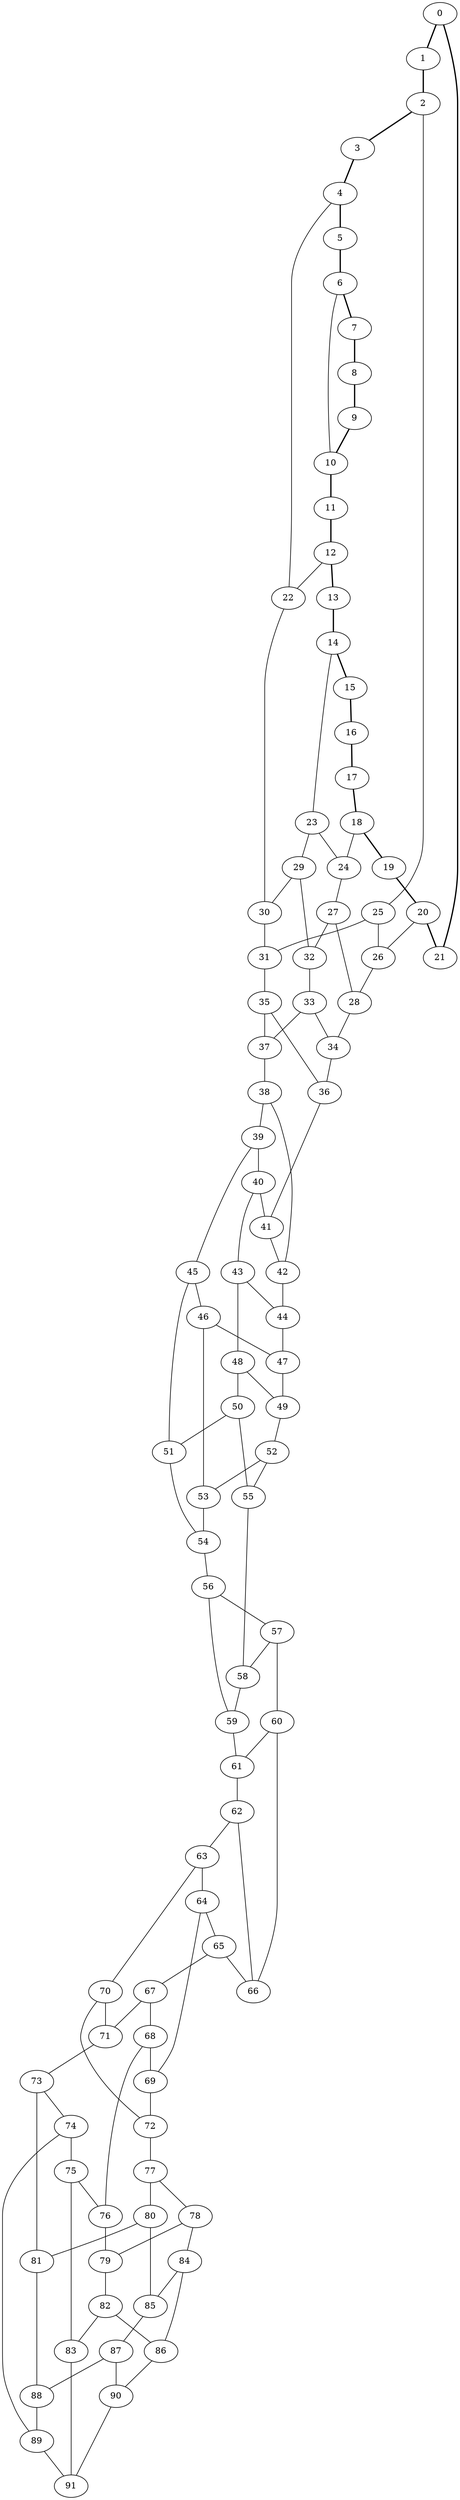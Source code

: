 graph G {
0 [ pos = " 9.59,0.00!" ];
0 -- 1[style=bold];
0 -- 21[style=bold];
1 [ pos = " 9.20,2.70!" ];
1 -- 2[style=bold];
2 [ pos = " 8.07,5.19!" ];
2 -- 3[style=bold];
2 -- 25;
3 [ pos = " 6.28,7.25!" ];
3 -- 4[style=bold];
4 [ pos = " 3.98,8.72!" ];
4 -- 5[style=bold];
4 -- 22;
5 [ pos = " 1.37,9.49!" ];
5 -- 6[style=bold];
6 [ pos = " -1.37,9.49!" ];
6 -- 7[style=bold];
6 -- 10;
7 [ pos = " -3.98,8.72!" ];
7 -- 8[style=bold];
8 [ pos = " -6.28,7.25!" ];
8 -- 9[style=bold];
9 [ pos = " -8.07,5.19!" ];
9 -- 10[style=bold];
10 [ pos = " -9.20,2.70!" ];
10 -- 11[style=bold];
11 [ pos = " -9.59,0.00!" ];
11 -- 12[style=bold];
12 [ pos = " -9.20,-2.70!" ];
12 -- 13[style=bold];
12 -- 22;
13 [ pos = " -8.07,-5.19!" ];
13 -- 14[style=bold];
14 [ pos = " -6.28,-7.25!" ];
14 -- 15[style=bold];
14 -- 23;
15 [ pos = " -3.98,-8.72!" ];
15 -- 16[style=bold];
16 [ pos = " -1.37,-9.49!" ];
16 -- 17[style=bold];
17 [ pos = " 1.37,-9.49!" ];
17 -- 18[style=bold];
18 [ pos = " 3.98,-8.72!" ];
18 -- 19[style=bold];
18 -- 24;
19 [ pos = " 6.28,-7.25!" ];
19 -- 20[style=bold];
20 [ pos = " 8.07,-5.19!" ];
20 -- 21[style=bold];
20 -- 26;
21 [ pos = " 9.20,-2.70!" ];
22 -- 30;
23 -- 24;
23 -- 29;
24 -- 27;
25 -- 26;
25 -- 31;
26 -- 28;
27 -- 28;
27 -- 32;
28 -- 34;
29 -- 30;
29 -- 32;
30 -- 31;
31 -- 35;
32 -- 33;
33 -- 34;
33 -- 37;
34 -- 36;
35 -- 36;
35 -- 37;
36 -- 41;
37 -- 38;
38 -- 39;
38 -- 42;
39 -- 40;
39 -- 45;
40 -- 41;
40 -- 43;
41 -- 42;
42 -- 44;
43 -- 44;
43 -- 48;
44 -- 47;
45 -- 46;
45 -- 51;
46 -- 47;
46 -- 53;
47 -- 49;
48 -- 49;
48 -- 50;
49 -- 52;
50 -- 51;
50 -- 55;
51 -- 54;
52 -- 53;
52 -- 55;
53 -- 54;
54 -- 56;
55 -- 58;
56 -- 57;
56 -- 59;
57 -- 58;
57 -- 60;
58 -- 59;
59 -- 61;
60 -- 61;
60 -- 66;
61 -- 62;
62 -- 63;
62 -- 66;
63 -- 64;
63 -- 70;
64 -- 65;
64 -- 69;
65 -- 66;
65 -- 67;
67 -- 68;
67 -- 71;
68 -- 69;
68 -- 76;
69 -- 72;
70 -- 71;
70 -- 72;
71 -- 73;
72 -- 77;
73 -- 74;
73 -- 81;
74 -- 75;
74 -- 89;
75 -- 76;
75 -- 83;
76 -- 79;
77 -- 78;
77 -- 80;
78 -- 79;
78 -- 84;
79 -- 82;
80 -- 81;
80 -- 85;
81 -- 88;
82 -- 83;
82 -- 86;
83 -- 91;
84 -- 85;
84 -- 86;
85 -- 87;
86 -- 90;
87 -- 88;
87 -- 90;
88 -- 89;
89 -- 91;
90 -- 91;
}
